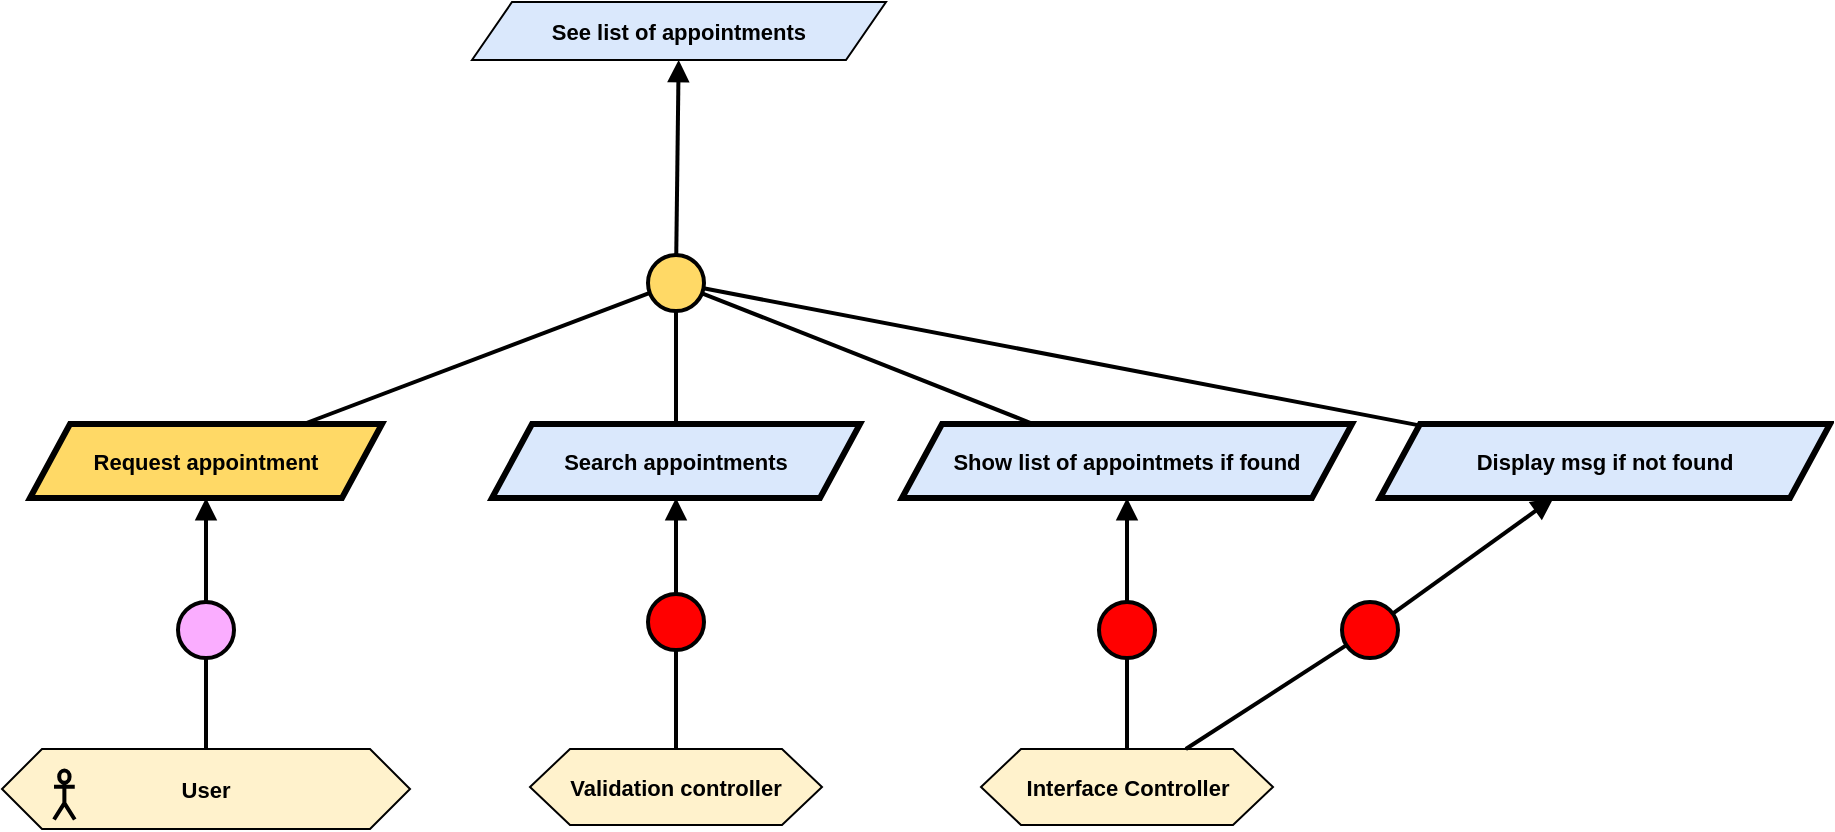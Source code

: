 <mxfile version="24.2.5" type="github">
  <diagram name="Page-1" id="GOq0J2rVROoGMqk2-0tV">
    <mxGraphModel dx="3368" dy="-249" grid="0" gridSize="10" guides="1" tooltips="1" connect="1" arrows="1" fold="1" page="0" pageScale="1" pageWidth="827" pageHeight="1169" math="0" shadow="0">
      <root>
        <mxCell id="0" />
        <mxCell id="1" parent="0" />
        <mxCell id="m9-SKzMFRpAYwPfR2Udp-2" value="&lt;b&gt;See list of appointments&lt;/b&gt;" style="shape=parallelogram;perimeter=parallelogramPerimeter;whiteSpace=wrap;html=1;fixedSize=1;fillColor=#dae8fc;strokeColor=#000000;fontFamily=Helvetica;fontSize=11;fontColor=default;labelBackgroundColor=none;" vertex="1" parent="1">
          <mxGeometry x="-2073" y="1041" width="207" height="29" as="geometry" />
        </mxCell>
        <mxCell id="m9-SKzMFRpAYwPfR2Udp-3" value="" style="ellipse;whiteSpace=wrap;html=1;aspect=fixed;fillColor=#FFD966;strokeWidth=2;" vertex="1" parent="1">
          <mxGeometry x="-1985" y="1167.5" width="28" height="28" as="geometry" />
        </mxCell>
        <mxCell id="m9-SKzMFRpAYwPfR2Udp-4" value="" style="endArrow=none;html=1;rounded=0;strokeWidth=2;" edge="1" parent="1" source="m9-SKzMFRpAYwPfR2Udp-7" target="m9-SKzMFRpAYwPfR2Udp-3">
          <mxGeometry width="50" height="50" relative="1" as="geometry">
            <mxPoint x="-1851.871" y="1252.5" as="sourcePoint" />
            <mxPoint x="-1463" y="1161.5" as="targetPoint" />
          </mxGeometry>
        </mxCell>
        <mxCell id="m9-SKzMFRpAYwPfR2Udp-5" value="&lt;b&gt;Search appointments&lt;/b&gt;" style="shape=parallelogram;perimeter=parallelogramPerimeter;whiteSpace=wrap;html=1;fixedSize=1;fillColor=#dae8fc;strokeColor=#000000;strokeWidth=3;fontFamily=Helvetica;fontSize=11;fontColor=default;labelBackgroundColor=none;" vertex="1" parent="1">
          <mxGeometry x="-2063" y="1252" width="184" height="37" as="geometry" />
        </mxCell>
        <mxCell id="m9-SKzMFRpAYwPfR2Udp-6" value="" style="endArrow=none;html=1;rounded=0;strokeWidth=2;" edge="1" parent="1" source="m9-SKzMFRpAYwPfR2Udp-5" target="m9-SKzMFRpAYwPfR2Udp-3">
          <mxGeometry width="50" height="50" relative="1" as="geometry">
            <mxPoint x="-1743" y="1275.5" as="sourcePoint" />
            <mxPoint x="-1685" y="1217.5" as="targetPoint" />
          </mxGeometry>
        </mxCell>
        <mxCell id="m9-SKzMFRpAYwPfR2Udp-7" value="&lt;b&gt;Request appointment&lt;/b&gt;" style="shape=parallelogram;perimeter=parallelogramPerimeter;whiteSpace=wrap;html=1;fixedSize=1;fillColor=#FFD966;strokeColor=#000000;strokeWidth=3;fontFamily=Helvetica;fontSize=11;fontColor=default;labelBackgroundColor=none;" vertex="1" parent="1">
          <mxGeometry x="-2294" y="1252" width="176" height="37" as="geometry" />
        </mxCell>
        <mxCell id="m9-SKzMFRpAYwPfR2Udp-8" value="&lt;b&gt;Show list of appointmets if found&lt;/b&gt;" style="shape=parallelogram;perimeter=parallelogramPerimeter;whiteSpace=wrap;html=1;fixedSize=1;fillColor=#dae8fc;strokeColor=#000000;strokeWidth=3;fontFamily=Helvetica;fontSize=11;fontColor=default;labelBackgroundColor=none;" vertex="1" parent="1">
          <mxGeometry x="-1858" y="1252" width="225" height="37" as="geometry" />
        </mxCell>
        <mxCell id="m9-SKzMFRpAYwPfR2Udp-9" value="" style="endArrow=none;html=1;rounded=0;strokeWidth=2;" edge="1" parent="1" source="m9-SKzMFRpAYwPfR2Udp-8" target="m9-SKzMFRpAYwPfR2Udp-3">
          <mxGeometry width="50" height="50" relative="1" as="geometry">
            <mxPoint x="-1561" y="1273" as="sourcePoint" />
            <mxPoint x="-1598" y="1194" as="targetPoint" />
          </mxGeometry>
        </mxCell>
        <mxCell id="m9-SKzMFRpAYwPfR2Udp-13" value="&lt;b&gt;User&lt;/b&gt;" style="shape=hexagon;perimeter=hexagonPerimeter2;whiteSpace=wrap;html=1;fixedSize=1;fillColor=#FFF2CC;fontFamily=Helvetica;fontSize=11;fontColor=default;labelBackgroundColor=none;" vertex="1" parent="1">
          <mxGeometry x="-2308" y="1414.5" width="204" height="40" as="geometry" />
        </mxCell>
        <mxCell id="m9-SKzMFRpAYwPfR2Udp-14" value="" style="shape=umlActor;verticalLabelPosition=bottom;verticalAlign=top;html=1;outlineConnect=0;fillColor=none;strokeWidth=2;fontFamily=Helvetica;fontSize=11;fontColor=default;labelBackgroundColor=default;" vertex="1" parent="1">
          <mxGeometry x="-2281.997" y="1425.25" width="10.373" height="24.5" as="geometry" />
        </mxCell>
        <mxCell id="m9-SKzMFRpAYwPfR2Udp-18" value="&lt;div&gt;&lt;b&gt;Interface Controller&lt;/b&gt;&lt;/div&gt;" style="shape=hexagon;perimeter=hexagonPerimeter2;whiteSpace=wrap;html=1;fixedSize=1;fillColor=#FFF2CC;fontFamily=Helvetica;fontSize=11;fontColor=default;labelBackgroundColor=none;" vertex="1" parent="1">
          <mxGeometry x="-1818.5" y="1414.5" width="146" height="38" as="geometry" />
        </mxCell>
        <mxCell id="m9-SKzMFRpAYwPfR2Udp-19" value="" style="ellipse;whiteSpace=wrap;html=1;aspect=fixed;fillColor=#FF0000;strokeWidth=2;" vertex="1" parent="1">
          <mxGeometry x="-1759.5" y="1341" width="28" height="28" as="geometry" />
        </mxCell>
        <mxCell id="m9-SKzMFRpAYwPfR2Udp-20" value="" style="endArrow=none;html=1;rounded=0;strokeWidth=2;" edge="1" parent="1" source="m9-SKzMFRpAYwPfR2Udp-18" target="m9-SKzMFRpAYwPfR2Udp-19">
          <mxGeometry width="50" height="50" relative="1" as="geometry">
            <mxPoint x="-1571" y="1444.5" as="sourcePoint" />
            <mxPoint x="-1546" y="1380.5" as="targetPoint" />
          </mxGeometry>
        </mxCell>
        <mxCell id="m9-SKzMFRpAYwPfR2Udp-22" value="&lt;b&gt;Display msg if not found&lt;/b&gt;" style="shape=parallelogram;perimeter=parallelogramPerimeter;whiteSpace=wrap;html=1;fixedSize=1;fillColor=#dae8fc;strokeColor=#000000;strokeWidth=3;fontFamily=Helvetica;fontSize=11;fontColor=default;labelBackgroundColor=none;" vertex="1" parent="1">
          <mxGeometry x="-1619" y="1252" width="225" height="37" as="geometry" />
        </mxCell>
        <mxCell id="m9-SKzMFRpAYwPfR2Udp-23" value="" style="endArrow=none;html=1;rounded=0;strokeWidth=2;" edge="1" parent="1" source="m9-SKzMFRpAYwPfR2Udp-22" target="m9-SKzMFRpAYwPfR2Udp-3">
          <mxGeometry width="50" height="50" relative="1" as="geometry">
            <mxPoint x="-1769" y="1262" as="sourcePoint" />
            <mxPoint x="-1948" y="1196" as="targetPoint" />
          </mxGeometry>
        </mxCell>
        <mxCell id="m9-SKzMFRpAYwPfR2Udp-24" value="&lt;div&gt;&lt;b&gt;Validation controller&lt;/b&gt;&lt;/div&gt;" style="shape=hexagon;perimeter=hexagonPerimeter2;whiteSpace=wrap;html=1;fixedSize=1;fillColor=#FFF2CC;fontFamily=Helvetica;fontSize=11;fontColor=default;labelBackgroundColor=none;" vertex="1" parent="1">
          <mxGeometry x="-2044" y="1414.5" width="146" height="38" as="geometry" />
        </mxCell>
        <mxCell id="m9-SKzMFRpAYwPfR2Udp-25" value="" style="ellipse;whiteSpace=wrap;html=1;aspect=fixed;fillColor=#FAADFF;strokeWidth=2;fontFamily=Helvetica;fontSize=11;fontColor=default;labelBackgroundColor=default;" vertex="1" parent="1">
          <mxGeometry x="-2220" y="1341" width="28" height="28" as="geometry" />
        </mxCell>
        <mxCell id="m9-SKzMFRpAYwPfR2Udp-26" value="" style="endArrow=block;html=1;rounded=0;endFill=1;strokeWidth=2;strokeColor=default;align=center;verticalAlign=middle;fontFamily=Helvetica;fontSize=11;fontColor=default;labelBackgroundColor=default;" edge="1" source="m9-SKzMFRpAYwPfR2Udp-25" parent="1" target="m9-SKzMFRpAYwPfR2Udp-7">
          <mxGeometry width="50" height="50" relative="1" as="geometry">
            <mxPoint x="-2128.005" y="1340.472" as="sourcePoint" />
            <mxPoint x="-2132" y="1295.5" as="targetPoint" />
          </mxGeometry>
        </mxCell>
        <mxCell id="m9-SKzMFRpAYwPfR2Udp-27" value="" style="endArrow=none;html=1;rounded=0;strokeWidth=2;strokeColor=default;align=center;verticalAlign=middle;fontFamily=Helvetica;fontSize=11;fontColor=default;labelBackgroundColor=default;" edge="1" target="m9-SKzMFRpAYwPfR2Udp-25" parent="1" source="m9-SKzMFRpAYwPfR2Udp-13">
          <mxGeometry width="50" height="50" relative="1" as="geometry">
            <mxPoint x="-2129" y="1402.5" as="sourcePoint" />
            <mxPoint x="-2104" y="1338.5" as="targetPoint" />
          </mxGeometry>
        </mxCell>
        <mxCell id="m9-SKzMFRpAYwPfR2Udp-28" value="" style="ellipse;whiteSpace=wrap;html=1;aspect=fixed;fillColor=#FF0000;strokeWidth=2;" vertex="1" parent="1">
          <mxGeometry x="-1985" y="1337" width="28" height="28" as="geometry" />
        </mxCell>
        <mxCell id="m9-SKzMFRpAYwPfR2Udp-29" value="" style="endArrow=block;html=1;rounded=0;endFill=1;strokeWidth=2;" edge="1" source="m9-SKzMFRpAYwPfR2Udp-28" parent="1" target="m9-SKzMFRpAYwPfR2Udp-5">
          <mxGeometry width="50" height="50" relative="1" as="geometry">
            <mxPoint x="-1919.005" y="1333.972" as="sourcePoint" />
            <mxPoint x="-1923" y="1289" as="targetPoint" />
          </mxGeometry>
        </mxCell>
        <mxCell id="m9-SKzMFRpAYwPfR2Udp-30" value="" style="endArrow=none;html=1;rounded=0;strokeWidth=2;" edge="1" target="m9-SKzMFRpAYwPfR2Udp-28" parent="1" source="m9-SKzMFRpAYwPfR2Udp-24">
          <mxGeometry width="50" height="50" relative="1" as="geometry">
            <mxPoint x="-1920" y="1396" as="sourcePoint" />
            <mxPoint x="-1895" y="1332" as="targetPoint" />
          </mxGeometry>
        </mxCell>
        <mxCell id="m9-SKzMFRpAYwPfR2Udp-32" value="" style="endArrow=block;html=1;rounded=0;endFill=1;strokeWidth=2;" edge="1" source="m9-SKzMFRpAYwPfR2Udp-19" parent="1" target="m9-SKzMFRpAYwPfR2Udp-8">
          <mxGeometry width="50" height="50" relative="1" as="geometry">
            <mxPoint x="-1908.028" y="1336.734" as="sourcePoint" />
            <mxPoint x="-1923" y="1289" as="targetPoint" />
          </mxGeometry>
        </mxCell>
        <mxCell id="m9-SKzMFRpAYwPfR2Udp-35" value="" style="endArrow=block;html=1;rounded=0;endFill=1;strokeWidth=2;" edge="1" source="m9-SKzMFRpAYwPfR2Udp-3" parent="1" target="m9-SKzMFRpAYwPfR2Udp-2">
          <mxGeometry width="50" height="50" relative="1" as="geometry">
            <mxPoint x="-1963.89" y="1141.028" as="sourcePoint" />
            <mxPoint x="-1965" y="1102" as="targetPoint" />
          </mxGeometry>
        </mxCell>
        <mxCell id="m9-SKzMFRpAYwPfR2Udp-37" value="" style="ellipse;whiteSpace=wrap;html=1;aspect=fixed;fillColor=#FF0000;strokeWidth=2;" vertex="1" parent="1">
          <mxGeometry x="-1638" y="1341" width="28" height="28" as="geometry" />
        </mxCell>
        <mxCell id="m9-SKzMFRpAYwPfR2Udp-38" value="" style="endArrow=block;html=1;rounded=0;endFill=1;strokeWidth=2;" edge="1" source="m9-SKzMFRpAYwPfR2Udp-37" parent="1" target="m9-SKzMFRpAYwPfR2Udp-22">
          <mxGeometry width="50" height="50" relative="1" as="geometry">
            <mxPoint x="-1693.005" y="1307.972" as="sourcePoint" />
            <mxPoint x="-1697" y="1263" as="targetPoint" />
          </mxGeometry>
        </mxCell>
        <mxCell id="m9-SKzMFRpAYwPfR2Udp-39" value="" style="endArrow=none;html=1;rounded=0;strokeWidth=2;" edge="1" target="m9-SKzMFRpAYwPfR2Udp-37" parent="1" source="m9-SKzMFRpAYwPfR2Udp-18">
          <mxGeometry width="50" height="50" relative="1" as="geometry">
            <mxPoint x="-1694" y="1370" as="sourcePoint" />
            <mxPoint x="-1669" y="1306" as="targetPoint" />
          </mxGeometry>
        </mxCell>
      </root>
    </mxGraphModel>
  </diagram>
</mxfile>
